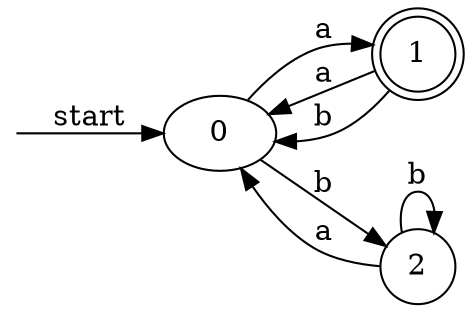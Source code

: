 digraph dfa {
    rankdir = LR;
    __start [style = invis, shape = point];
    __start -> "0" [ label = "start" ];
    node [shape = doublecircle]; "1"
    node [shape = circle];
    "1" -> "0" [ label = "a" ];
    "1" -> "0" [ label = "b" ];
    "0" -> "1" [ label = "a" ];
    "0" -> "2" [ label = "b" ];
    "2" -> "0" [ label = "a" ];
    "2" -> "2" [ label = "b" ];
}
